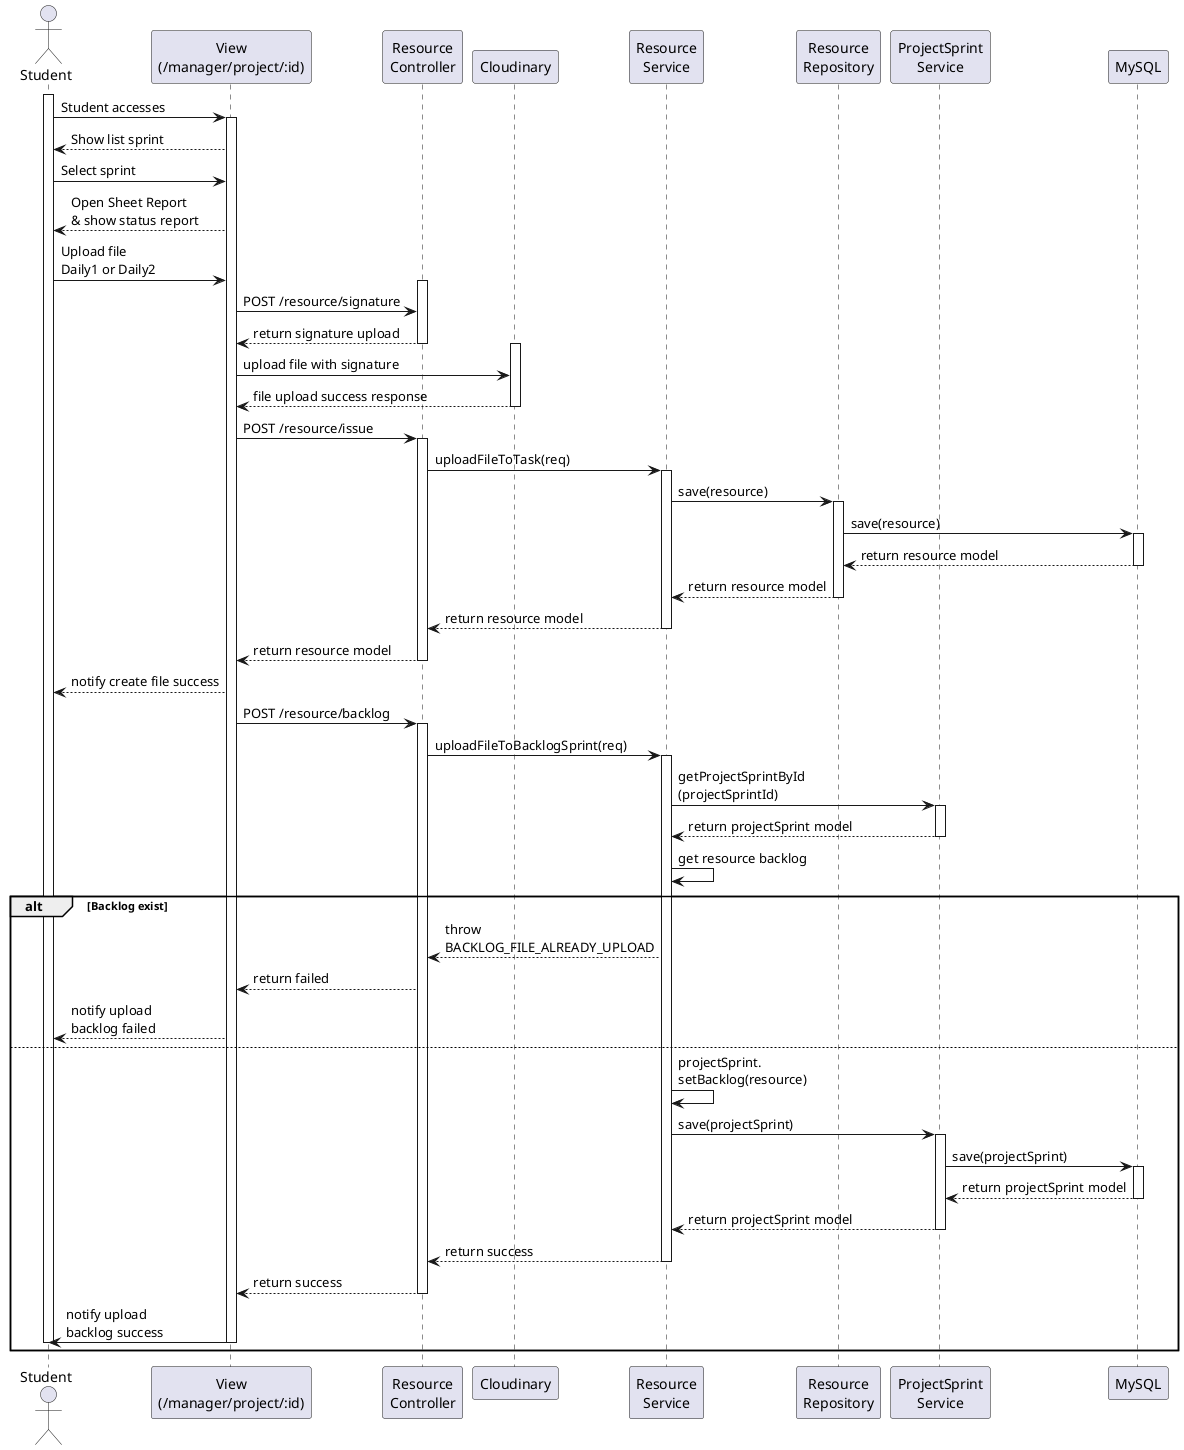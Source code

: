 @startuml
actor "Student" as SV
participant "View\n(/manager/project/:id)" as View
participant "Resource\nController" as Controller
participant "Cloudinary" as Cloud
participant "Resource\nService" as Service
participant "Resource\nRepository" as Repo
participant "ProjectSprint\nService" as PSS
participant "MySQL" as MySQL

activate SV
SV -> View : Student accesses
activate View
View --> SV : Show list sprint
SV -> View: Select sprint
View --> SV: Open Sheet Report\n& show status report
SV -> View: Upload file\nDaily1 or Daily2
activate Controller
View -> Controller : POST /resource/signature
Controller --> View: return signature upload
deactivate Controller
activate Cloud
View -> Cloud: upload file with signature
Cloud --> View: file upload success response
deactivate Cloud

View -> Controller: POST /resource/issue
activate Controller
Controller -> Service: uploadFileToTask(req)
activate Service
Service -> Repo: save(resource)
activate Repo
Repo -> MySQL: save(resource)
activate MySQL
MySQL --> Repo: return resource model
deactivate MySQL
Repo --> Service: return resource model
deactivate Repo
Service --> Controller: return resource model
deactivate Service
Controller --> View: return resource model
deactivate Controller
View --> SV: notify create file success

View -> Controller: POST /resource/backlog
activate Controller
Controller -> Service : uploadFileToBacklogSprint(req)
activate Service
Service -> PSS: getProjectSprintById\n(projectSprintId)
activate PSS
PSS --> Service: return projectSprint model
deactivate PSS
Service -> Service: get resource backlog

alt Backlog exist
  Service --> Controller: throw\nBACKLOG_FILE_ALREADY_UPLOAD
  Controller --> View: return failed
  View --> SV: notify upload\nbacklog failed
else
  Service -> Service: projectSprint.\nsetBacklog(resource)
  Service -> PSS: save(projectSprint)
  activate PSS
  PSS -> MySQL: save(projectSprint)
  activate MySQL
  MySQL --> PSS: return projectSprint model
  deactivate MySQL
  PSS --> Service: return projectSprint model
  deactivate PSS

  Service --> Controller : return success
  deactivate Service

  Controller --> View : return success
  deactivate Controller

  View -> SV : notify upload\nbacklog success
  deactivate View
  deactivate SV
end
@enduml
